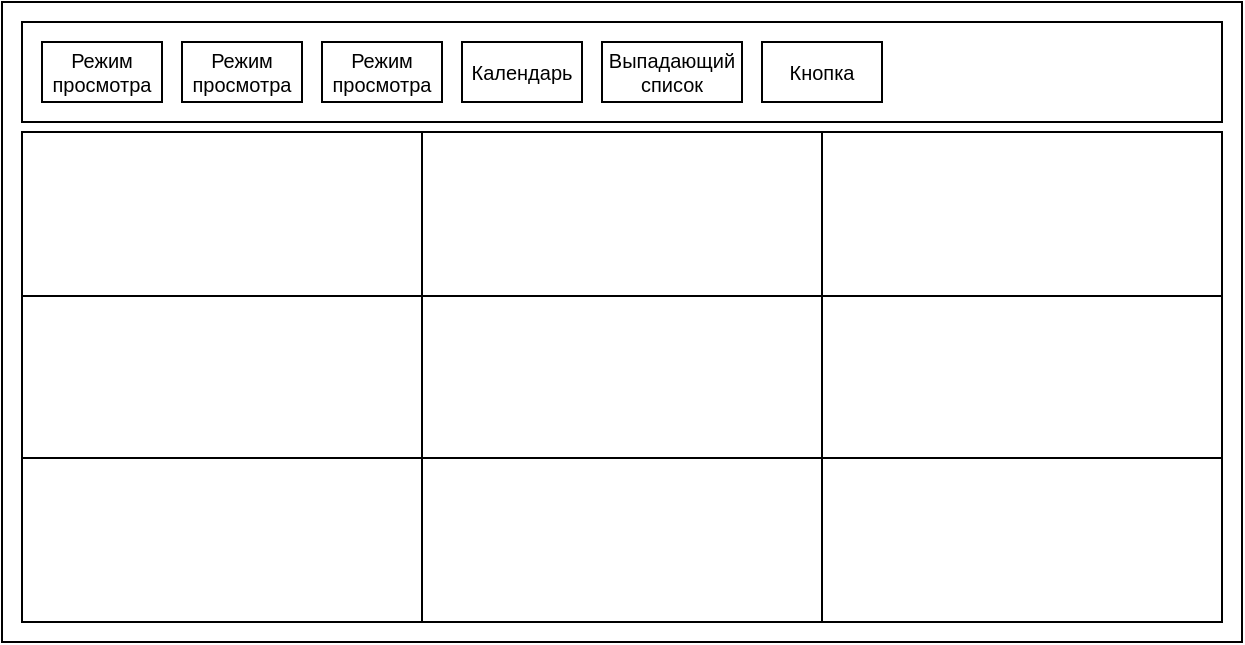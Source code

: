 <mxfile version="14.6.12" type="github">
  <diagram id="JyvLU5M2xYzgILfTYydu" name="Page-1">
    <mxGraphModel dx="1038" dy="556" grid="1" gridSize="10" guides="1" tooltips="1" connect="1" arrows="1" fold="1" page="1" pageScale="1" pageWidth="827" pageHeight="1169" math="0" shadow="0">
      <root>
        <mxCell id="0" />
        <mxCell id="1" parent="0" />
        <mxCell id="vVQ3LLwxePLyxj5ic6Ti-24" value="" style="group" vertex="1" connectable="0" parent="1">
          <mxGeometry x="40" y="40" width="620" height="320" as="geometry" />
        </mxCell>
        <mxCell id="vVQ3LLwxePLyxj5ic6Ti-2" value="" style="rounded=0;whiteSpace=wrap;html=1;" vertex="1" parent="vVQ3LLwxePLyxj5ic6Ti-24">
          <mxGeometry width="620" height="320" as="geometry" />
        </mxCell>
        <mxCell id="vVQ3LLwxePLyxj5ic6Ti-3" value="" style="rounded=0;whiteSpace=wrap;html=1;" vertex="1" parent="vVQ3LLwxePLyxj5ic6Ti-24">
          <mxGeometry x="10" y="10" width="600" height="50" as="geometry" />
        </mxCell>
        <mxCell id="vVQ3LLwxePLyxj5ic6Ti-4" value="Режим просмотра" style="rounded=0;whiteSpace=wrap;html=1;fontSize=10;" vertex="1" parent="vVQ3LLwxePLyxj5ic6Ti-24">
          <mxGeometry x="20" y="20" width="60" height="30" as="geometry" />
        </mxCell>
        <mxCell id="vVQ3LLwxePLyxj5ic6Ti-5" value="Режим просмотра" style="rounded=0;whiteSpace=wrap;html=1;fontSize=10;" vertex="1" parent="vVQ3LLwxePLyxj5ic6Ti-24">
          <mxGeometry x="90" y="20" width="60" height="30" as="geometry" />
        </mxCell>
        <mxCell id="vVQ3LLwxePLyxj5ic6Ti-6" value="Режим просмотра" style="rounded=0;whiteSpace=wrap;html=1;fontSize=10;" vertex="1" parent="vVQ3LLwxePLyxj5ic6Ti-24">
          <mxGeometry x="160" y="20" width="60" height="30" as="geometry" />
        </mxCell>
        <mxCell id="vVQ3LLwxePLyxj5ic6Ti-8" value="Календарь" style="rounded=0;whiteSpace=wrap;html=1;fontSize=10;" vertex="1" parent="vVQ3LLwxePLyxj5ic6Ti-24">
          <mxGeometry x="230" y="20" width="60" height="30" as="geometry" />
        </mxCell>
        <mxCell id="vVQ3LLwxePLyxj5ic6Ti-9" value="Выпадающий список" style="rounded=0;whiteSpace=wrap;html=1;fontSize=10;" vertex="1" parent="vVQ3LLwxePLyxj5ic6Ti-24">
          <mxGeometry x="300" y="20" width="70" height="30" as="geometry" />
        </mxCell>
        <mxCell id="vVQ3LLwxePLyxj5ic6Ti-10" value="Кнопка" style="rounded=0;whiteSpace=wrap;html=1;fontSize=10;" vertex="1" parent="vVQ3LLwxePLyxj5ic6Ti-24">
          <mxGeometry x="380" y="20" width="60" height="30" as="geometry" />
        </mxCell>
        <mxCell id="vVQ3LLwxePLyxj5ic6Ti-11" value="" style="shape=table;html=1;whiteSpace=wrap;startSize=0;container=1;collapsible=0;childLayout=tableLayout;fontSize=10;" vertex="1" parent="vVQ3LLwxePLyxj5ic6Ti-24">
          <mxGeometry x="10" y="65" width="600" height="245" as="geometry" />
        </mxCell>
        <mxCell id="vVQ3LLwxePLyxj5ic6Ti-12" value="" style="shape=partialRectangle;html=1;whiteSpace=wrap;collapsible=0;dropTarget=0;pointerEvents=0;fillColor=none;top=0;left=0;bottom=0;right=0;points=[[0,0.5],[1,0.5]];portConstraint=eastwest;" vertex="1" parent="vVQ3LLwxePLyxj5ic6Ti-11">
          <mxGeometry width="600" height="82" as="geometry" />
        </mxCell>
        <mxCell id="vVQ3LLwxePLyxj5ic6Ti-13" value="" style="shape=partialRectangle;html=1;whiteSpace=wrap;connectable=0;fillColor=none;top=0;left=0;bottom=0;right=0;overflow=hidden;" vertex="1" parent="vVQ3LLwxePLyxj5ic6Ti-12">
          <mxGeometry width="200" height="82" as="geometry" />
        </mxCell>
        <mxCell id="vVQ3LLwxePLyxj5ic6Ti-14" value="" style="shape=partialRectangle;html=1;whiteSpace=wrap;connectable=0;fillColor=none;top=0;left=0;bottom=0;right=0;overflow=hidden;" vertex="1" parent="vVQ3LLwxePLyxj5ic6Ti-12">
          <mxGeometry x="200" width="200" height="82" as="geometry" />
        </mxCell>
        <mxCell id="vVQ3LLwxePLyxj5ic6Ti-15" value="" style="shape=partialRectangle;html=1;whiteSpace=wrap;connectable=0;fillColor=none;top=0;left=0;bottom=0;right=0;overflow=hidden;" vertex="1" parent="vVQ3LLwxePLyxj5ic6Ti-12">
          <mxGeometry x="400" width="200" height="82" as="geometry" />
        </mxCell>
        <mxCell id="vVQ3LLwxePLyxj5ic6Ti-16" value="" style="shape=partialRectangle;html=1;whiteSpace=wrap;collapsible=0;dropTarget=0;pointerEvents=0;fillColor=none;top=0;left=0;bottom=0;right=0;points=[[0,0.5],[1,0.5]];portConstraint=eastwest;" vertex="1" parent="vVQ3LLwxePLyxj5ic6Ti-11">
          <mxGeometry y="82" width="600" height="81" as="geometry" />
        </mxCell>
        <mxCell id="vVQ3LLwxePLyxj5ic6Ti-17" value="" style="shape=partialRectangle;html=1;whiteSpace=wrap;connectable=0;fillColor=none;top=0;left=0;bottom=0;right=0;overflow=hidden;" vertex="1" parent="vVQ3LLwxePLyxj5ic6Ti-16">
          <mxGeometry width="200" height="81" as="geometry" />
        </mxCell>
        <mxCell id="vVQ3LLwxePLyxj5ic6Ti-18" value="" style="shape=partialRectangle;html=1;whiteSpace=wrap;connectable=0;fillColor=none;top=0;left=0;bottom=0;right=0;overflow=hidden;" vertex="1" parent="vVQ3LLwxePLyxj5ic6Ti-16">
          <mxGeometry x="200" width="200" height="81" as="geometry" />
        </mxCell>
        <mxCell id="vVQ3LLwxePLyxj5ic6Ti-19" value="" style="shape=partialRectangle;html=1;whiteSpace=wrap;connectable=0;fillColor=none;top=0;left=0;bottom=0;right=0;overflow=hidden;" vertex="1" parent="vVQ3LLwxePLyxj5ic6Ti-16">
          <mxGeometry x="400" width="200" height="81" as="geometry" />
        </mxCell>
        <mxCell id="vVQ3LLwxePLyxj5ic6Ti-20" value="" style="shape=partialRectangle;html=1;whiteSpace=wrap;collapsible=0;dropTarget=0;pointerEvents=0;fillColor=none;top=0;left=0;bottom=0;right=0;points=[[0,0.5],[1,0.5]];portConstraint=eastwest;" vertex="1" parent="vVQ3LLwxePLyxj5ic6Ti-11">
          <mxGeometry y="163" width="600" height="82" as="geometry" />
        </mxCell>
        <mxCell id="vVQ3LLwxePLyxj5ic6Ti-21" value="" style="shape=partialRectangle;html=1;whiteSpace=wrap;connectable=0;fillColor=none;top=0;left=0;bottom=0;right=0;overflow=hidden;" vertex="1" parent="vVQ3LLwxePLyxj5ic6Ti-20">
          <mxGeometry width="200" height="82" as="geometry" />
        </mxCell>
        <mxCell id="vVQ3LLwxePLyxj5ic6Ti-22" value="" style="shape=partialRectangle;html=1;whiteSpace=wrap;connectable=0;fillColor=none;top=0;left=0;bottom=0;right=0;overflow=hidden;" vertex="1" parent="vVQ3LLwxePLyxj5ic6Ti-20">
          <mxGeometry x="200" width="200" height="82" as="geometry" />
        </mxCell>
        <mxCell id="vVQ3LLwxePLyxj5ic6Ti-23" value="" style="shape=partialRectangle;html=1;whiteSpace=wrap;connectable=0;fillColor=none;top=0;left=0;bottom=0;right=0;overflow=hidden;" vertex="1" parent="vVQ3LLwxePLyxj5ic6Ti-20">
          <mxGeometry x="400" width="200" height="82" as="geometry" />
        </mxCell>
      </root>
    </mxGraphModel>
  </diagram>
</mxfile>
